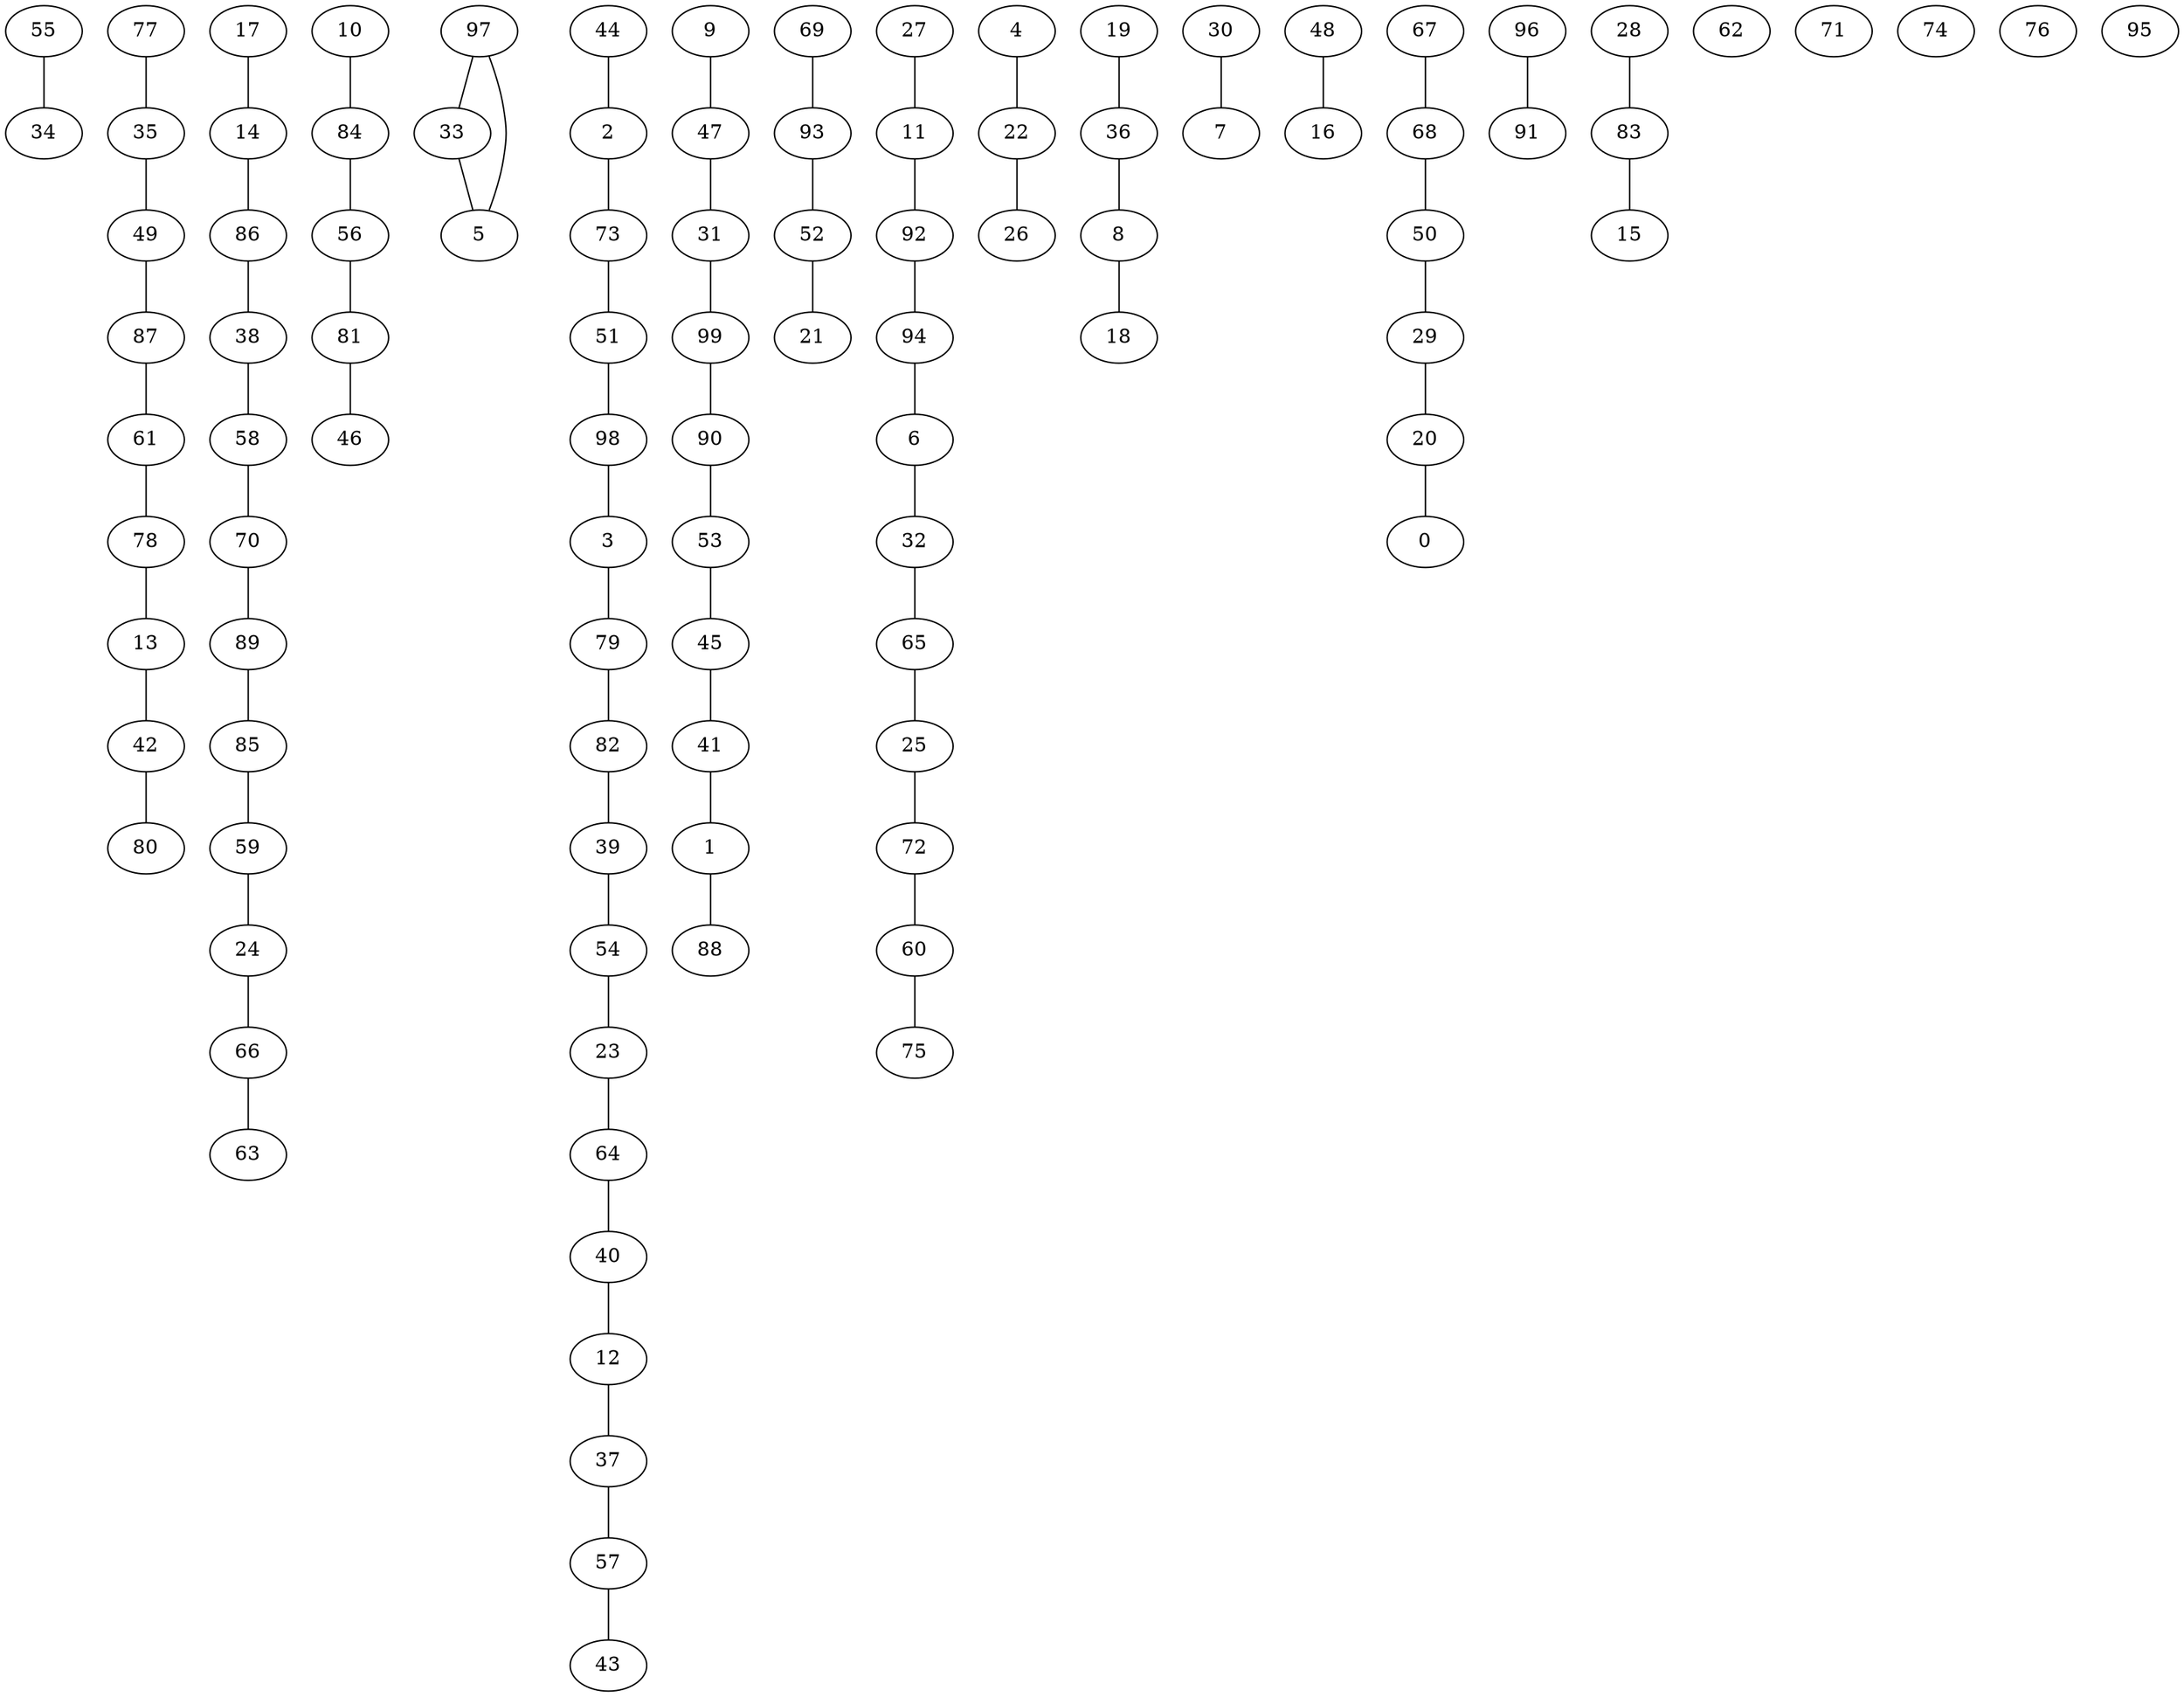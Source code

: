 graph {
55--34
87--61
59--24
81--46
97--33
33--5
39--54
41--1
2--73
69--93
77--35
94--6
23--64
13--42
4--22
1--88
19--36
51--98
9--47
30--7
25--72
48--16
93--52
37--57
36--8
98--3
56--81
68--50
6--32
45--41
29--20
92--94
85--59
24--66
12--37
90--53
78--13
67--68
66--63
50--29
72--60
57--43
22--26
8--18
5--97
14--86
10--84
86--38
11--92
70--89
47--31
84--56
49--87
40--12
31--99
82--39
60--75
44--2
96--91
3--79
53--45
83--15
64--40
54--23
27--11
52--21
58--70
38--58
32--65
42--80
28--83
89--85
20--0
17--14
99--90
35--49
65--25
73--51
61--78
79--82
62
71
74
76
95
}
